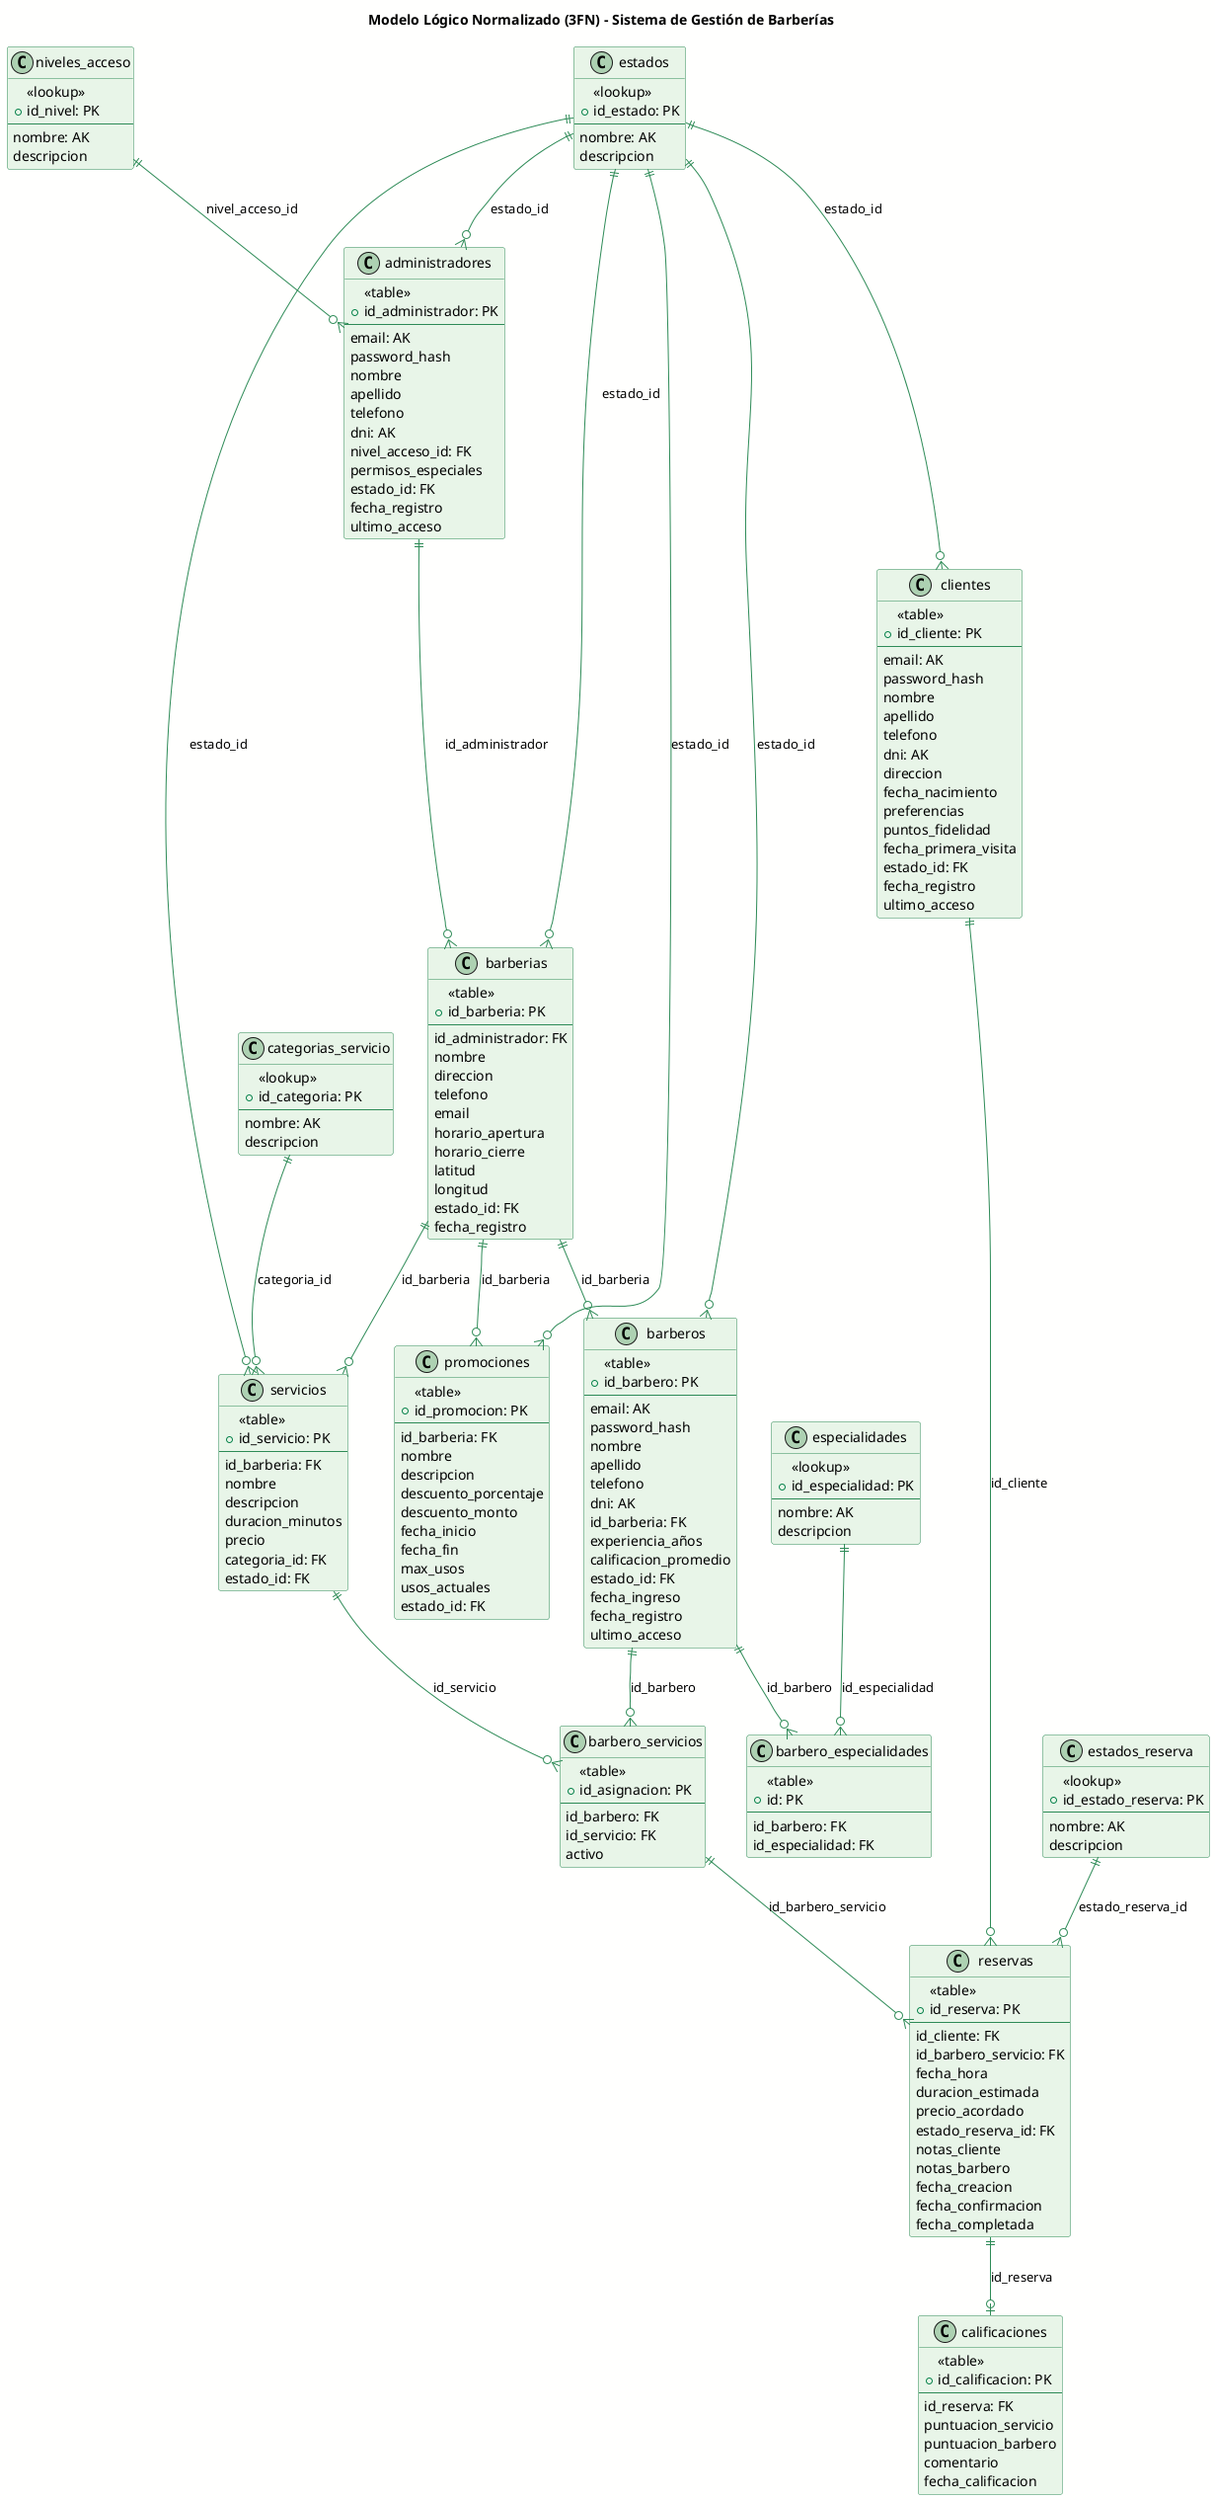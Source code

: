 @startuml modelo_logico_normalizado_3fn
skinparam backgroundColor #FFFFFE
skinparam class {
    BackgroundColor #E8F5E8
    BorderColor #2E8B57
    ArrowColor #2E8B57
}

title Modelo Lógico Normalizado (3FN) - Sistema de Gestión de Barberías

' === TABLAS DE DOMINIO (3FN) ===

class estados {
    <<lookup>>
    +id_estado: PK
    --
    nombre: AK
    descripcion
}

class niveles_acceso {
    <<lookup>>
    +id_nivel: PK
    --
    nombre: AK
    descripcion
}

class categorias_servicio {
    <<lookup>>
    +id_categoria: PK
    --
    nombre: AK
    descripcion
}

class estados_reserva {
    <<lookup>>
    +id_estado_reserva: PK
    --
    nombre: AK
    descripcion
}

class especialidades {
    <<lookup>>
    +id_especialidad: PK
    --
    nombre: AK
    descripcion
}

' === ENTIDADES PRINCIPALES NORMALIZADAS ===

class clientes {
    <<table>>
    +id_cliente: PK
    --
    email: AK
    password_hash
    nombre
    apellido
    telefono
    dni: AK
    direccion
    fecha_nacimiento
    preferencias
    puntos_fidelidad
    fecha_primera_visita
    estado_id: FK
    fecha_registro
    ultimo_acceso
}

class administradores {
    <<table>>
    +id_administrador: PK
    --
    email: AK
    password_hash
    nombre
    apellido
    telefono
    dni: AK
    nivel_acceso_id: FK
    permisos_especiales
    estado_id: FK
    fecha_registro
    ultimo_acceso
}

class barberias {
    <<table>>
    +id_barberia: PK
    --
    id_administrador: FK
    nombre
    direccion
    telefono
    email
    horario_apertura
    horario_cierre
    latitud
    longitud
    estado_id: FK
    fecha_registro
}

class barberos {
    <<table>>
    +id_barbero: PK
    --
    email: AK
    password_hash
    nombre
    apellido
    telefono
    dni: AK
    id_barberia: FK
    experiencia_años
    calificacion_promedio
    estado_id: FK
    fecha_ingreso
    fecha_registro
    ultimo_acceso
}

class servicios {
    <<table>>
    +id_servicio: PK
    --
    id_barberia: FK
    nombre
    descripcion
    duracion_minutos
    precio
    categoria_id: FK
    estado_id: FK
}

class barbero_servicios {
    <<table>>
    +id_asignacion: PK
    --
    id_barbero: FK
    id_servicio: FK
    activo
}

class reservas {
    <<table>>
    +id_reserva: PK
    --
    id_cliente: FK
    id_barbero_servicio: FK
    fecha_hora
    duracion_estimada
    precio_acordado
    estado_reserva_id: FK
    notas_cliente
    notas_barbero
    fecha_creacion
    fecha_confirmacion
    fecha_completada
}

class promociones {
    <<table>>
    +id_promocion: PK
    --
    id_barberia: FK
    nombre
    descripcion
    descuento_porcentaje
    descuento_monto
    fecha_inicio
    fecha_fin
    max_usos
    usos_actuales
    estado_id: FK
}

class calificaciones {
    <<table>>
    +id_calificacion: PK
    --
    id_reserva: FK
    puntuacion_servicio
    puntuacion_barbero
    comentario
    fecha_calificacion
}

' === TABLA MANY-TO-MANY ESPECIALIDADES ===

class barbero_especialidades {
    <<table>>
    +id: PK
    --
    id_barbero: FK
    id_especialidad: FK
}

' === RELACIONES NORMALIZADAS ===

' Referencias a tablas de dominio
estados ||--o{ clientes : "estado_id"
estados ||--o{ administradores : "estado_id"
estados ||--o{ barberos : "estado_id"
estados ||--o{ barberias : "estado_id"
estados ||--o{ servicios : "estado_id"
estados ||--o{ promociones : "estado_id"

niveles_acceso ||--o{ administradores : "nivel_acceso_id"
categorias_servicio ||--o{ servicios : "categoria_id"
estados_reserva ||--o{ reservas : "estado_reserva_id"

' Referencias principales
administradores ||--o{ barberias : "id_administrador"
barberias ||--o{ barberos : "id_barberia"
barberias ||--o{ servicios : "id_barberia"
barberias ||--o{ promociones : "id_barberia"

' Relaciones many-to-many
barberos ||--o{ barbero_servicios : "id_barbero"
servicios ||--o{ barbero_servicios : "id_servicio"

barberos ||--o{ barbero_especialidades : "id_barbero"
especialidades ||--o{ barbero_especialidades : "id_especialidad"

' Relaciones de reservas y calificaciones
clientes ||--o{ reservas : "id_cliente"
barbero_servicios ||--o{ reservas : "id_barbero_servicio"
reservas ||--o| calificaciones : "id_reserva"


@enduml